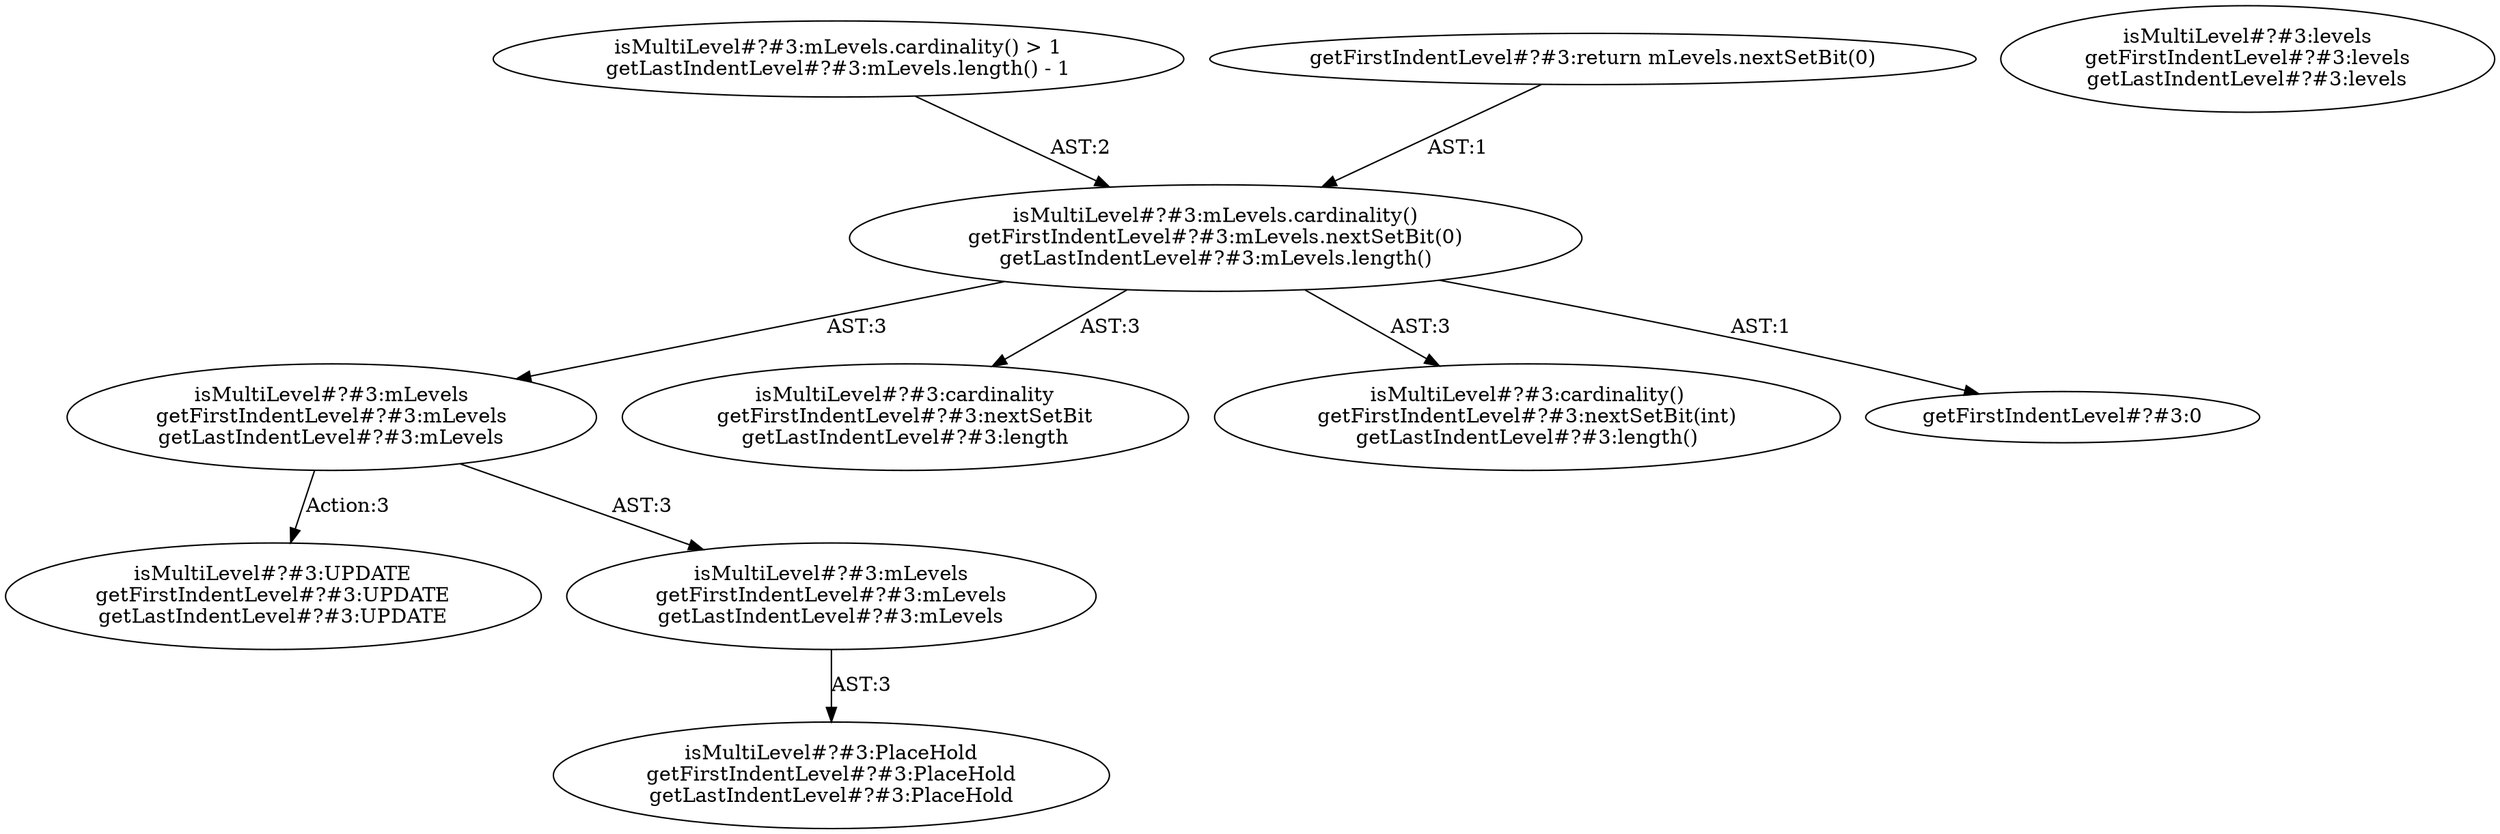 digraph "Pattern" {
0 [label="isMultiLevel#?#3:UPDATE
getFirstIndentLevel#?#3:UPDATE
getLastIndentLevel#?#3:UPDATE" shape=ellipse]
1 [label="isMultiLevel#?#3:mLevels
getFirstIndentLevel#?#3:mLevels
getLastIndentLevel#?#3:mLevels" shape=ellipse]
2 [label="isMultiLevel#?#3:mLevels.cardinality()
getFirstIndentLevel#?#3:mLevels.nextSetBit(0)
getLastIndentLevel#?#3:mLevels.length()" shape=ellipse]
3 [label="isMultiLevel#?#3:mLevels.cardinality() > 1
getLastIndentLevel#?#3:mLevels.length() - 1" shape=ellipse]
4 [label="isMultiLevel#?#3:cardinality
getFirstIndentLevel#?#3:nextSetBit
getLastIndentLevel#?#3:length" shape=ellipse]
5 [label="isMultiLevel#?#3:cardinality()
getFirstIndentLevel#?#3:nextSetBit(int)
getLastIndentLevel#?#3:length()" shape=ellipse]
6 [label="isMultiLevel#?#3:mLevels
getFirstIndentLevel#?#3:mLevels
getLastIndentLevel#?#3:mLevels" shape=ellipse]
7 [label="isMultiLevel#?#3:PlaceHold
getFirstIndentLevel#?#3:PlaceHold
getLastIndentLevel#?#3:PlaceHold" shape=ellipse]
8 [label="isMultiLevel#?#3:levels
getFirstIndentLevel#?#3:levels
getLastIndentLevel#?#3:levels" shape=ellipse]
9 [label="getFirstIndentLevel#?#3:return mLevels.nextSetBit(0)" shape=ellipse]
10 [label="getFirstIndentLevel#?#3:0" shape=ellipse]
1 -> 0 [label="Action:3"];
1 -> 6 [label="AST:3"];
2 -> 1 [label="AST:3"];
2 -> 4 [label="AST:3"];
2 -> 5 [label="AST:3"];
2 -> 10 [label="AST:1"];
3 -> 2 [label="AST:2"];
6 -> 7 [label="AST:3"];
9 -> 2 [label="AST:1"];
}